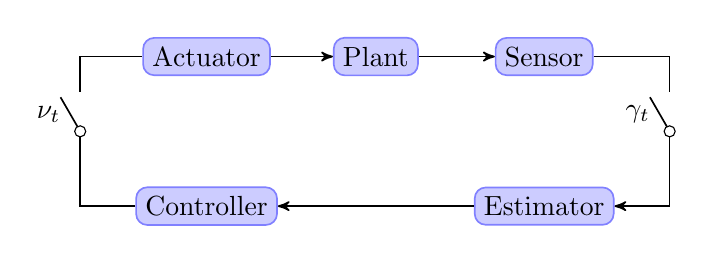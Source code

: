   \begin{tikzpicture}[>=stealth',
    box/.style={rectangle, draw=blue!50,fill=blue!20,rounded corners, semithick},
    mycircle/.style={circle, draw,inner sep=1pt},
    point/.style={coordinate}]
    \matrix[row sep = 7mm, column sep = 7mm]{
      % first row
      \node (p11) [point] {}; &
      \node (actuator) [box] {Actuator};&
      \node (plant) [box] {Plant};&
      \node (sensor) [box] {Sensor};&
      \node (p14) [point] {};  \\
      % second row
      \node (p21) [point] {}; &
      &
      &
      &
      \node (p22) [point] {}; \\
      % third row
      \node (p31) [point] {}; &
      \node (control)[box]{Controller};&
      &
      \node (est)[box]{Estimator};&
      \node (p34) [point] {};  \\
    };
    \draw[semithick,->] (actuator)--(plant);
    \draw[semithick,->] (plant)--(sensor);
    \draw[semithick,->] (sensor)--(p14)--(p34)--(est);
    \draw[semithick,->] (est)--(control);
    \draw[semithick] (control)--(p31)--(p11)--(actuator);

    \draw[thick,white](p21)--+(90:0.5cm);
    \draw[semithick](p21)--node[anchor=0]{$\nu_t$}+(120:0.5cm);
    \draw[fill=white](p21) circle (2pt);

    \draw[thick,white](p22)--+(90:0.5cm);
    \draw[semithick](p22)--node[anchor=0]{$\gamma_t$}+(120:0.5cm);
    \draw[fill=white](p22) circle (2pt);
  \end{tikzpicture}

